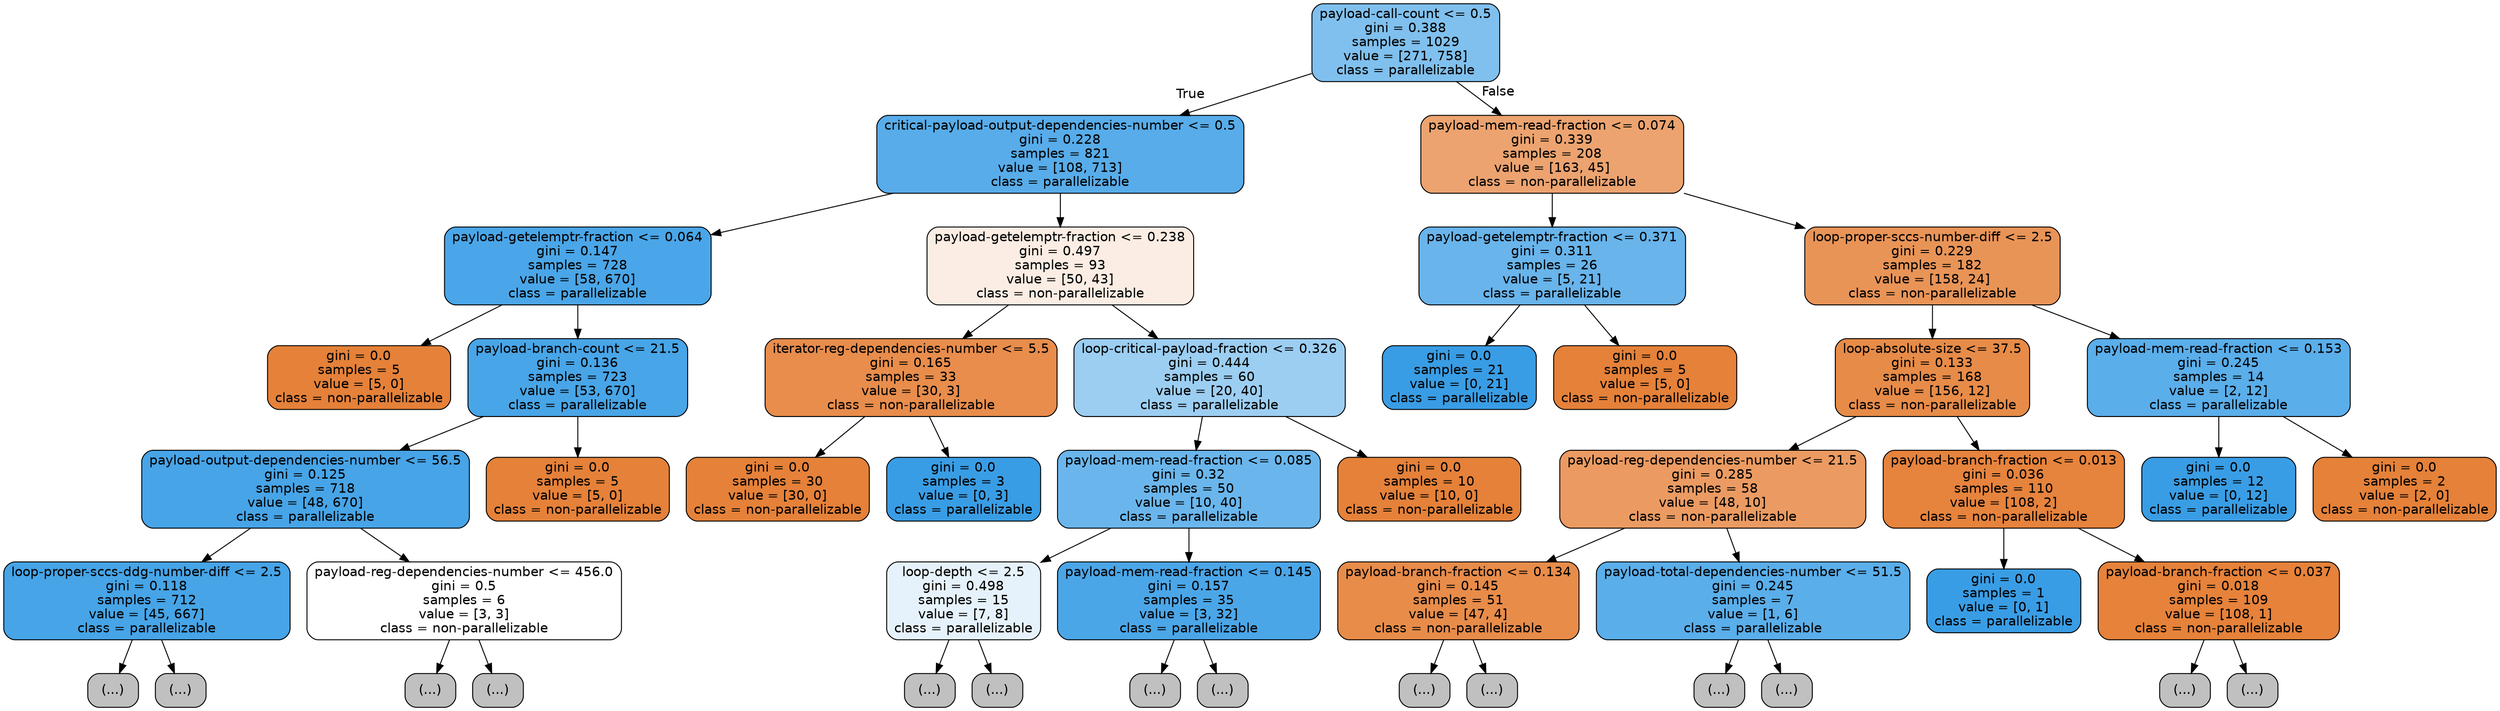 digraph Tree {
node [shape=box, style="filled, rounded", color="black", fontname=helvetica] ;
edge [fontname=helvetica] ;
0 [label="payload-call-count <= 0.5\ngini = 0.388\nsamples = 1029\nvalue = [271, 758]\nclass = parallelizable", fillcolor="#399de5a4"] ;
1 [label="critical-payload-output-dependencies-number <= 0.5\ngini = 0.228\nsamples = 821\nvalue = [108, 713]\nclass = parallelizable", fillcolor="#399de5d8"] ;
0 -> 1 [labeldistance=2.5, labelangle=45, headlabel="True"] ;
2 [label="payload-getelemptr-fraction <= 0.064\ngini = 0.147\nsamples = 728\nvalue = [58, 670]\nclass = parallelizable", fillcolor="#399de5e9"] ;
1 -> 2 ;
3 [label="gini = 0.0\nsamples = 5\nvalue = [5, 0]\nclass = non-parallelizable", fillcolor="#e58139ff"] ;
2 -> 3 ;
4 [label="payload-branch-count <= 21.5\ngini = 0.136\nsamples = 723\nvalue = [53, 670]\nclass = parallelizable", fillcolor="#399de5eb"] ;
2 -> 4 ;
5 [label="payload-output-dependencies-number <= 56.5\ngini = 0.125\nsamples = 718\nvalue = [48, 670]\nclass = parallelizable", fillcolor="#399de5ed"] ;
4 -> 5 ;
6 [label="loop-proper-sccs-ddg-number-diff <= 2.5\ngini = 0.118\nsamples = 712\nvalue = [45, 667]\nclass = parallelizable", fillcolor="#399de5ee"] ;
5 -> 6 ;
7 [label="(...)", fillcolor="#C0C0C0"] ;
6 -> 7 ;
100 [label="(...)", fillcolor="#C0C0C0"] ;
6 -> 100 ;
105 [label="payload-reg-dependencies-number <= 456.0\ngini = 0.5\nsamples = 6\nvalue = [3, 3]\nclass = non-parallelizable", fillcolor="#e5813900"] ;
5 -> 105 ;
106 [label="(...)", fillcolor="#C0C0C0"] ;
105 -> 106 ;
107 [label="(...)", fillcolor="#C0C0C0"] ;
105 -> 107 ;
110 [label="gini = 0.0\nsamples = 5\nvalue = [5, 0]\nclass = non-parallelizable", fillcolor="#e58139ff"] ;
4 -> 110 ;
111 [label="payload-getelemptr-fraction <= 0.238\ngini = 0.497\nsamples = 93\nvalue = [50, 43]\nclass = non-parallelizable", fillcolor="#e5813924"] ;
1 -> 111 ;
112 [label="iterator-reg-dependencies-number <= 5.5\ngini = 0.165\nsamples = 33\nvalue = [30, 3]\nclass = non-parallelizable", fillcolor="#e58139e6"] ;
111 -> 112 ;
113 [label="gini = 0.0\nsamples = 30\nvalue = [30, 0]\nclass = non-parallelizable", fillcolor="#e58139ff"] ;
112 -> 113 ;
114 [label="gini = 0.0\nsamples = 3\nvalue = [0, 3]\nclass = parallelizable", fillcolor="#399de5ff"] ;
112 -> 114 ;
115 [label="loop-critical-payload-fraction <= 0.326\ngini = 0.444\nsamples = 60\nvalue = [20, 40]\nclass = parallelizable", fillcolor="#399de57f"] ;
111 -> 115 ;
116 [label="payload-mem-read-fraction <= 0.085\ngini = 0.32\nsamples = 50\nvalue = [10, 40]\nclass = parallelizable", fillcolor="#399de5bf"] ;
115 -> 116 ;
117 [label="loop-depth <= 2.5\ngini = 0.498\nsamples = 15\nvalue = [7, 8]\nclass = parallelizable", fillcolor="#399de520"] ;
116 -> 117 ;
118 [label="(...)", fillcolor="#C0C0C0"] ;
117 -> 118 ;
123 [label="(...)", fillcolor="#C0C0C0"] ;
117 -> 123 ;
124 [label="payload-mem-read-fraction <= 0.145\ngini = 0.157\nsamples = 35\nvalue = [3, 32]\nclass = parallelizable", fillcolor="#399de5e7"] ;
116 -> 124 ;
125 [label="(...)", fillcolor="#C0C0C0"] ;
124 -> 125 ;
132 [label="(...)", fillcolor="#C0C0C0"] ;
124 -> 132 ;
135 [label="gini = 0.0\nsamples = 10\nvalue = [10, 0]\nclass = non-parallelizable", fillcolor="#e58139ff"] ;
115 -> 135 ;
136 [label="payload-mem-read-fraction <= 0.074\ngini = 0.339\nsamples = 208\nvalue = [163, 45]\nclass = non-parallelizable", fillcolor="#e58139b9"] ;
0 -> 136 [labeldistance=2.5, labelangle=-45, headlabel="False"] ;
137 [label="payload-getelemptr-fraction <= 0.371\ngini = 0.311\nsamples = 26\nvalue = [5, 21]\nclass = parallelizable", fillcolor="#399de5c2"] ;
136 -> 137 ;
138 [label="gini = 0.0\nsamples = 21\nvalue = [0, 21]\nclass = parallelizable", fillcolor="#399de5ff"] ;
137 -> 138 ;
139 [label="gini = 0.0\nsamples = 5\nvalue = [5, 0]\nclass = non-parallelizable", fillcolor="#e58139ff"] ;
137 -> 139 ;
140 [label="loop-proper-sccs-number-diff <= 2.5\ngini = 0.229\nsamples = 182\nvalue = [158, 24]\nclass = non-parallelizable", fillcolor="#e58139d8"] ;
136 -> 140 ;
141 [label="loop-absolute-size <= 37.5\ngini = 0.133\nsamples = 168\nvalue = [156, 12]\nclass = non-parallelizable", fillcolor="#e58139eb"] ;
140 -> 141 ;
142 [label="payload-reg-dependencies-number <= 21.5\ngini = 0.285\nsamples = 58\nvalue = [48, 10]\nclass = non-parallelizable", fillcolor="#e58139ca"] ;
141 -> 142 ;
143 [label="payload-branch-fraction <= 0.134\ngini = 0.145\nsamples = 51\nvalue = [47, 4]\nclass = non-parallelizable", fillcolor="#e58139e9"] ;
142 -> 143 ;
144 [label="(...)", fillcolor="#C0C0C0"] ;
143 -> 144 ;
147 [label="(...)", fillcolor="#C0C0C0"] ;
143 -> 147 ;
150 [label="payload-total-dependencies-number <= 51.5\ngini = 0.245\nsamples = 7\nvalue = [1, 6]\nclass = parallelizable", fillcolor="#399de5d4"] ;
142 -> 150 ;
151 [label="(...)", fillcolor="#C0C0C0"] ;
150 -> 151 ;
152 [label="(...)", fillcolor="#C0C0C0"] ;
150 -> 152 ;
153 [label="payload-branch-fraction <= 0.013\ngini = 0.036\nsamples = 110\nvalue = [108, 2]\nclass = non-parallelizable", fillcolor="#e58139fa"] ;
141 -> 153 ;
154 [label="gini = 0.0\nsamples = 1\nvalue = [0, 1]\nclass = parallelizable", fillcolor="#399de5ff"] ;
153 -> 154 ;
155 [label="payload-branch-fraction <= 0.037\ngini = 0.018\nsamples = 109\nvalue = [108, 1]\nclass = non-parallelizable", fillcolor="#e58139fd"] ;
153 -> 155 ;
156 [label="(...)", fillcolor="#C0C0C0"] ;
155 -> 156 ;
159 [label="(...)", fillcolor="#C0C0C0"] ;
155 -> 159 ;
160 [label="payload-mem-read-fraction <= 0.153\ngini = 0.245\nsamples = 14\nvalue = [2, 12]\nclass = parallelizable", fillcolor="#399de5d4"] ;
140 -> 160 ;
161 [label="gini = 0.0\nsamples = 12\nvalue = [0, 12]\nclass = parallelizable", fillcolor="#399de5ff"] ;
160 -> 161 ;
162 [label="gini = 0.0\nsamples = 2\nvalue = [2, 0]\nclass = non-parallelizable", fillcolor="#e58139ff"] ;
160 -> 162 ;
}